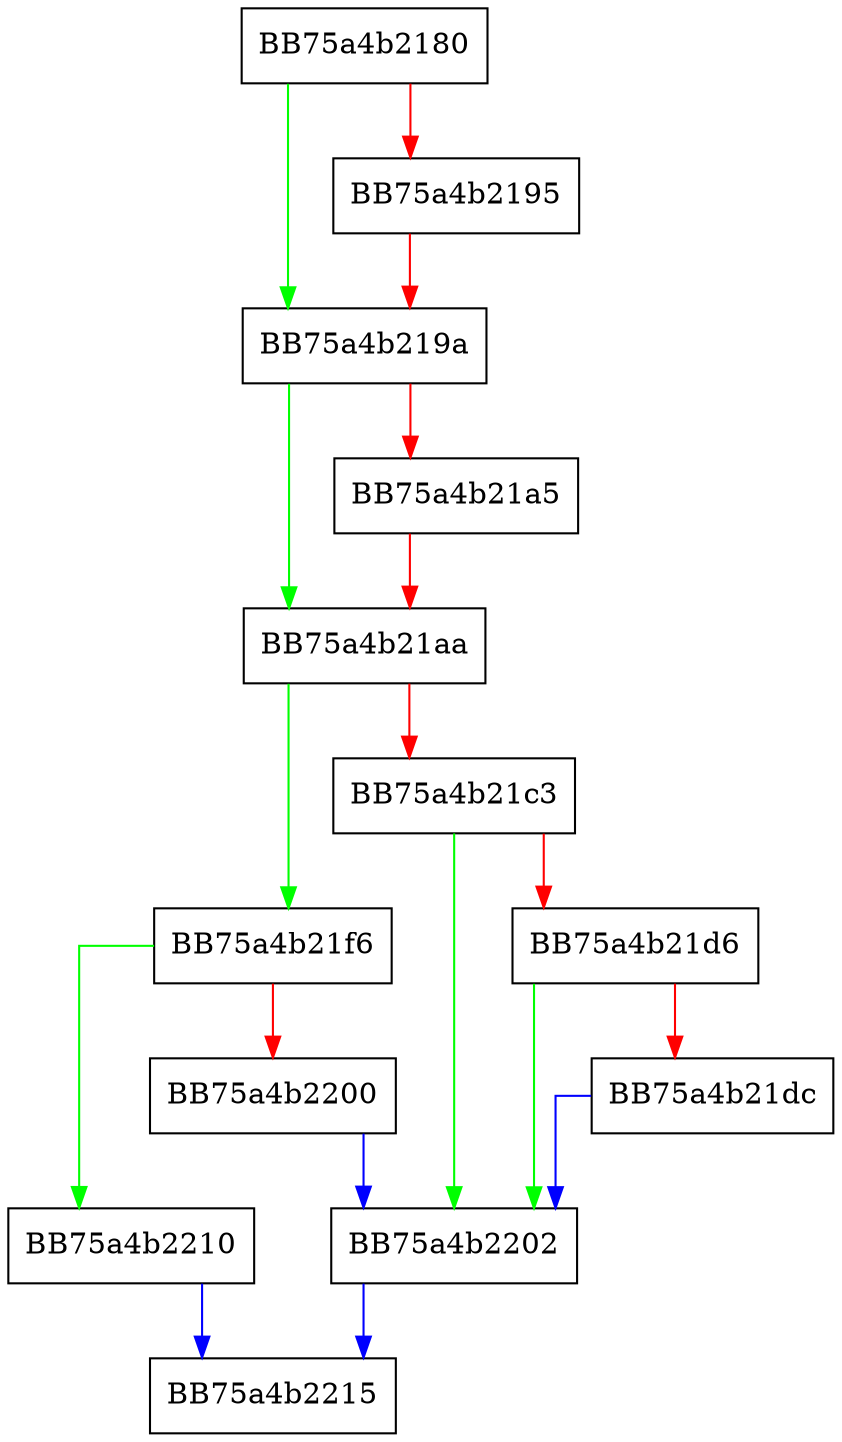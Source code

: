 digraph EnumObject {
  node [shape="box"];
  graph [splines=ortho];
  BB75a4b2180 -> BB75a4b219a [color="green"];
  BB75a4b2180 -> BB75a4b2195 [color="red"];
  BB75a4b2195 -> BB75a4b219a [color="red"];
  BB75a4b219a -> BB75a4b21aa [color="green"];
  BB75a4b219a -> BB75a4b21a5 [color="red"];
  BB75a4b21a5 -> BB75a4b21aa [color="red"];
  BB75a4b21aa -> BB75a4b21f6 [color="green"];
  BB75a4b21aa -> BB75a4b21c3 [color="red"];
  BB75a4b21c3 -> BB75a4b2202 [color="green"];
  BB75a4b21c3 -> BB75a4b21d6 [color="red"];
  BB75a4b21d6 -> BB75a4b2202 [color="green"];
  BB75a4b21d6 -> BB75a4b21dc [color="red"];
  BB75a4b21dc -> BB75a4b2202 [color="blue"];
  BB75a4b21f6 -> BB75a4b2210 [color="green"];
  BB75a4b21f6 -> BB75a4b2200 [color="red"];
  BB75a4b2200 -> BB75a4b2202 [color="blue"];
  BB75a4b2202 -> BB75a4b2215 [color="blue"];
  BB75a4b2210 -> BB75a4b2215 [color="blue"];
}